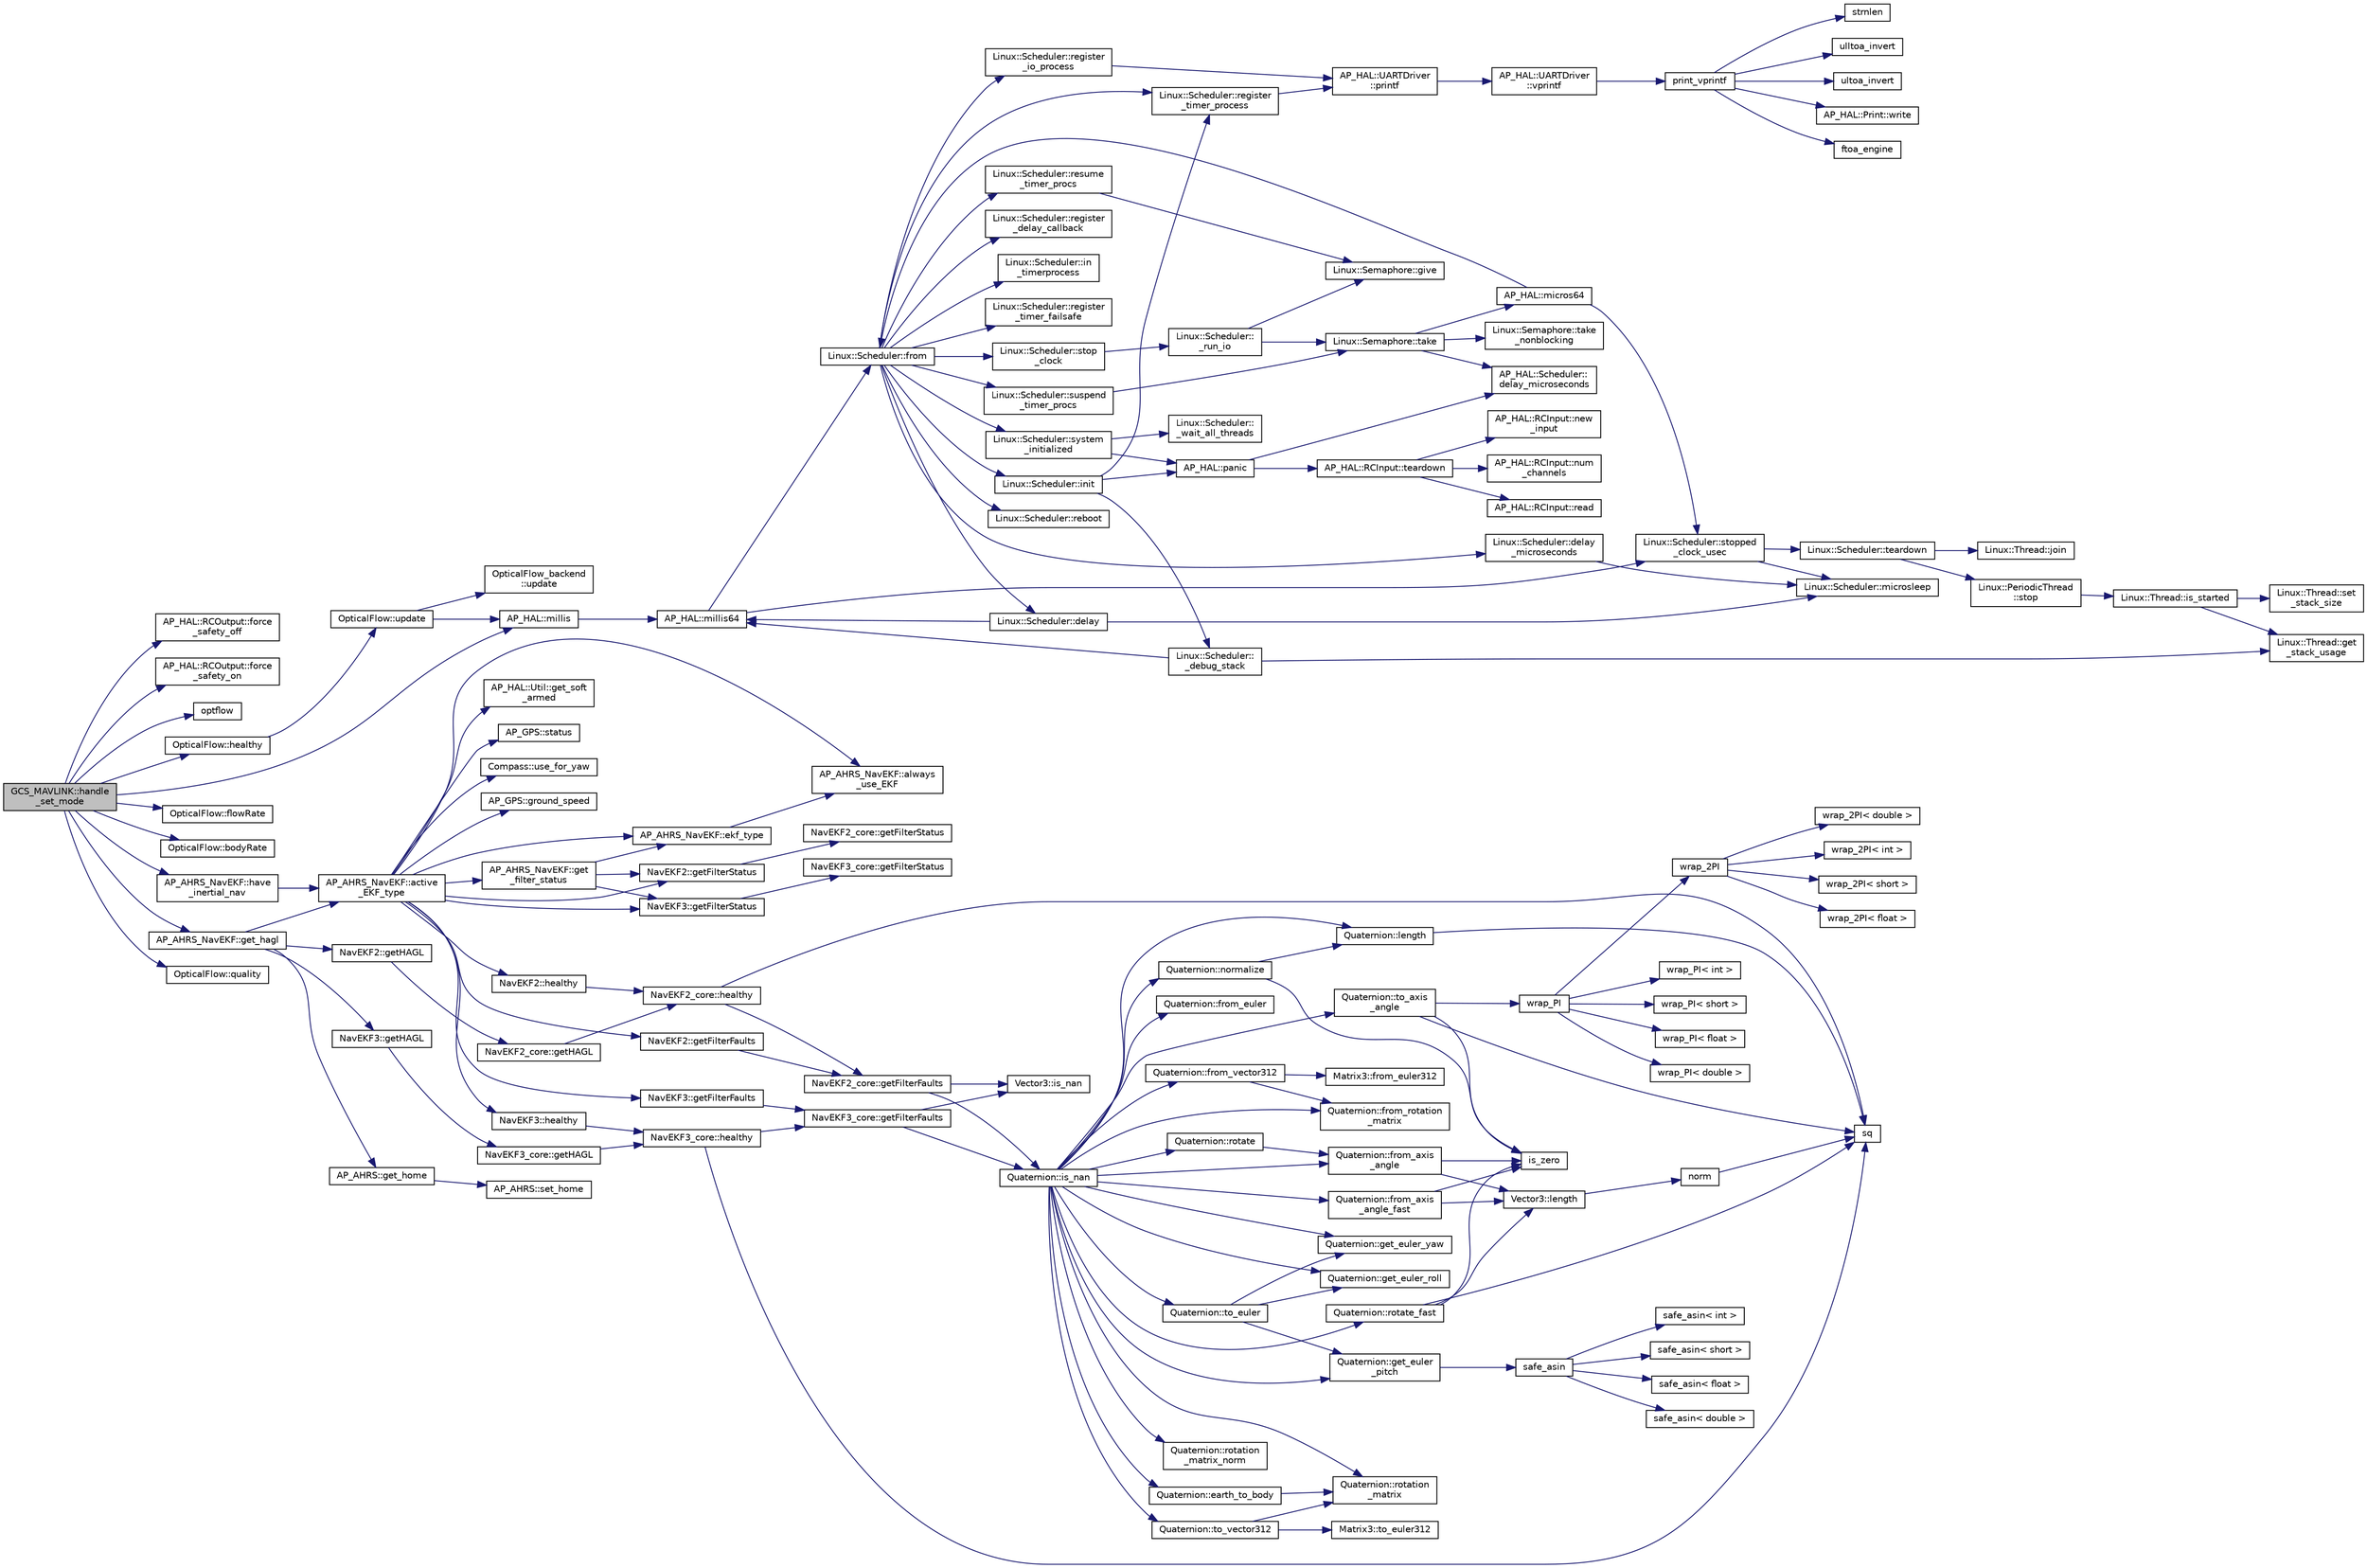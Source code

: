 digraph "GCS_MAVLINK::handle_set_mode"
{
 // INTERACTIVE_SVG=YES
  edge [fontname="Helvetica",fontsize="10",labelfontname="Helvetica",labelfontsize="10"];
  node [fontname="Helvetica",fontsize="10",shape=record];
  rankdir="LR";
  Node1 [label="GCS_MAVLINK::handle\l_set_mode",height=0.2,width=0.4,color="black", fillcolor="grey75", style="filled", fontcolor="black"];
  Node1 -> Node2 [color="midnightblue",fontsize="10",style="solid",fontname="Helvetica"];
  Node2 [label="AP_HAL::RCOutput::force\l_safety_off",height=0.2,width=0.4,color="black", fillcolor="white", style="filled",URL="$classAP__HAL_1_1RCOutput.html#afb075a7e5438b6f0bae228e0b6be0cc2"];
  Node1 -> Node3 [color="midnightblue",fontsize="10",style="solid",fontname="Helvetica"];
  Node3 [label="AP_HAL::RCOutput::force\l_safety_on",height=0.2,width=0.4,color="black", fillcolor="white", style="filled",URL="$classAP__HAL_1_1RCOutput.html#a6852e3aa22747f045dc71972e97d7de6"];
  Node1 -> Node4 [color="midnightblue",fontsize="10",style="solid",fontname="Helvetica"];
  Node4 [label="optflow",height=0.2,width=0.4,color="black", fillcolor="white", style="filled",URL="$AP__OpticalFlow__test_8cpp.html#a745345d211549790b6591a9c54a82ef9"];
  Node1 -> Node5 [color="midnightblue",fontsize="10",style="solid",fontname="Helvetica"];
  Node5 [label="OpticalFlow::healthy",height=0.2,width=0.4,color="black", fillcolor="white", style="filled",URL="$classOpticalFlow.html#a861526f0d0be7ef40918b3c7ba878585"];
  Node5 -> Node6 [color="midnightblue",fontsize="10",style="solid",fontname="Helvetica"];
  Node6 [label="OpticalFlow::update",height=0.2,width=0.4,color="black", fillcolor="white", style="filled",URL="$classOpticalFlow.html#ac258809639b5a3475f5c20e552f04d18"];
  Node6 -> Node7 [color="midnightblue",fontsize="10",style="solid",fontname="Helvetica"];
  Node7 [label="OpticalFlow_backend\l::update",height=0.2,width=0.4,color="black", fillcolor="white", style="filled",URL="$classOpticalFlow__backend.html#ac3ef09d09e6ca8ed33c7b2599e282479"];
  Node6 -> Node8 [color="midnightblue",fontsize="10",style="solid",fontname="Helvetica"];
  Node8 [label="AP_HAL::millis",height=0.2,width=0.4,color="black", fillcolor="white", style="filled",URL="$namespaceAP__HAL.html#a77dffbb18891996280308e21316ec186"];
  Node8 -> Node9 [color="midnightblue",fontsize="10",style="solid",fontname="Helvetica"];
  Node9 [label="AP_HAL::millis64",height=0.2,width=0.4,color="black", fillcolor="white", style="filled",URL="$namespaceAP__HAL.html#a59336c5fceaf28a76d1df1581a87a25d"];
  Node9 -> Node10 [color="midnightblue",fontsize="10",style="solid",fontname="Helvetica"];
  Node10 [label="Linux::Scheduler::from",height=0.2,width=0.4,color="black", fillcolor="white", style="filled",URL="$classLinux_1_1Scheduler.html#a53ecaae0fdc72f85bd57c4b0cff93653"];
  Node10 -> Node11 [color="midnightblue",fontsize="10",style="solid",fontname="Helvetica"];
  Node11 [label="Linux::Scheduler::init",height=0.2,width=0.4,color="black", fillcolor="white", style="filled",URL="$classLinux_1_1Scheduler.html#a3d77c332e051c28c83fb07757e7100bd"];
  Node11 -> Node12 [color="midnightblue",fontsize="10",style="solid",fontname="Helvetica"];
  Node12 [label="AP_HAL::panic",height=0.2,width=0.4,color="black", fillcolor="white", style="filled",URL="$namespaceAP__HAL.html#a71832f03d849a0c088f04fc98d3c8143"];
  Node12 -> Node13 [color="midnightblue",fontsize="10",style="solid",fontname="Helvetica"];
  Node13 [label="AP_HAL::RCInput::teardown",height=0.2,width=0.4,color="black", fillcolor="white", style="filled",URL="$classAP__HAL_1_1RCInput.html#a2bea13d38f2b9ae8bf5193a3a69f0a31"];
  Node13 -> Node14 [color="midnightblue",fontsize="10",style="solid",fontname="Helvetica"];
  Node14 [label="AP_HAL::RCInput::new\l_input",height=0.2,width=0.4,color="black", fillcolor="white", style="filled",URL="$classAP__HAL_1_1RCInput.html#aee1fade33080edef83dd7db0fad0f7da"];
  Node13 -> Node15 [color="midnightblue",fontsize="10",style="solid",fontname="Helvetica"];
  Node15 [label="AP_HAL::RCInput::num\l_channels",height=0.2,width=0.4,color="black", fillcolor="white", style="filled",URL="$classAP__HAL_1_1RCInput.html#ae55f959c6115c1f41783af3a2b6c4fcd"];
  Node13 -> Node16 [color="midnightblue",fontsize="10",style="solid",fontname="Helvetica"];
  Node16 [label="AP_HAL::RCInput::read",height=0.2,width=0.4,color="black", fillcolor="white", style="filled",URL="$classAP__HAL_1_1RCInput.html#a078fd7e6d2e6a899009ec674a8e03498"];
  Node12 -> Node17 [color="midnightblue",fontsize="10",style="solid",fontname="Helvetica"];
  Node17 [label="AP_HAL::Scheduler::\ldelay_microseconds",height=0.2,width=0.4,color="black", fillcolor="white", style="filled",URL="$classAP__HAL_1_1Scheduler.html#a78c4f1b1f192ac1c99544b6cc8f099b0"];
  Node11 -> Node18 [color="midnightblue",fontsize="10",style="solid",fontname="Helvetica"];
  Node18 [label="Linux::Scheduler::register\l_timer_process",height=0.2,width=0.4,color="black", fillcolor="white", style="filled",URL="$classLinux_1_1Scheduler.html#a02a34a123dfebaf360f7010745e1e646"];
  Node18 -> Node19 [color="midnightblue",fontsize="10",style="solid",fontname="Helvetica"];
  Node19 [label="AP_HAL::UARTDriver\l::printf",height=0.2,width=0.4,color="black", fillcolor="white", style="filled",URL="$classAP__HAL_1_1UARTDriver.html#a6ceedc792594e59fc7d80b39a435f027"];
  Node19 -> Node20 [color="midnightblue",fontsize="10",style="solid",fontname="Helvetica"];
  Node20 [label="AP_HAL::UARTDriver\l::vprintf",height=0.2,width=0.4,color="black", fillcolor="white", style="filled",URL="$classAP__HAL_1_1UARTDriver.html#aa8abfb6d6641299472c29ac1edde559f"];
  Node20 -> Node21 [color="midnightblue",fontsize="10",style="solid",fontname="Helvetica"];
  Node21 [label="print_vprintf",height=0.2,width=0.4,color="black", fillcolor="white", style="filled",URL="$print__vprintf_8cpp.html#a1534eaeab54696df96975b56d9f49212"];
  Node21 -> Node22 [color="midnightblue",fontsize="10",style="solid",fontname="Helvetica"];
  Node22 [label="AP_HAL::Print::write",height=0.2,width=0.4,color="black", fillcolor="white", style="filled",URL="$classAP__HAL_1_1Print.html#acc65391952a43334f8f5c9bef341f501"];
  Node21 -> Node23 [color="midnightblue",fontsize="10",style="solid",fontname="Helvetica"];
  Node23 [label="ftoa_engine",height=0.2,width=0.4,color="black", fillcolor="white", style="filled",URL="$ftoa__engine_8cpp.html#a1c28234da8f20b43c85890d4bb452947"];
  Node21 -> Node24 [color="midnightblue",fontsize="10",style="solid",fontname="Helvetica"];
  Node24 [label="strnlen",height=0.2,width=0.4,color="black", fillcolor="white", style="filled",URL="$replace_8cpp.html#a880bcc7b85a09e6254691bebd5344b51"];
  Node21 -> Node25 [color="midnightblue",fontsize="10",style="solid",fontname="Helvetica"];
  Node25 [label="ulltoa_invert",height=0.2,width=0.4,color="black", fillcolor="white", style="filled",URL="$utoa__invert_8cpp.html#a34926f552460b47c414ec4d83b32815c"];
  Node21 -> Node26 [color="midnightblue",fontsize="10",style="solid",fontname="Helvetica"];
  Node26 [label="ultoa_invert",height=0.2,width=0.4,color="black", fillcolor="white", style="filled",URL="$utoa__invert_8cpp.html#a5d99bba8e697c1e11da489d88fca8559"];
  Node11 -> Node27 [color="midnightblue",fontsize="10",style="solid",fontname="Helvetica"];
  Node27 [label="Linux::Scheduler::\l_debug_stack",height=0.2,width=0.4,color="black", fillcolor="white", style="filled",URL="$classLinux_1_1Scheduler.html#a163eb7b285c95b1b1d036fc61d723910"];
  Node27 -> Node9 [color="midnightblue",fontsize="10",style="solid",fontname="Helvetica"];
  Node27 -> Node28 [color="midnightblue",fontsize="10",style="solid",fontname="Helvetica"];
  Node28 [label="Linux::Thread::get\l_stack_usage",height=0.2,width=0.4,color="black", fillcolor="white", style="filled",URL="$classLinux_1_1Thread.html#a6884970a0811ae21953c57fb98aa6e96"];
  Node10 -> Node29 [color="midnightblue",fontsize="10",style="solid",fontname="Helvetica"];
  Node29 [label="Linux::Scheduler::delay",height=0.2,width=0.4,color="black", fillcolor="white", style="filled",URL="$classLinux_1_1Scheduler.html#a14f3239ecbb9889823b20dc9de655c2f"];
  Node29 -> Node9 [color="midnightblue",fontsize="10",style="solid",fontname="Helvetica"];
  Node29 -> Node30 [color="midnightblue",fontsize="10",style="solid",fontname="Helvetica"];
  Node30 [label="Linux::Scheduler::microsleep",height=0.2,width=0.4,color="black", fillcolor="white", style="filled",URL="$classLinux_1_1Scheduler.html#a647872aff158b510c56862f51f951538"];
  Node10 -> Node31 [color="midnightblue",fontsize="10",style="solid",fontname="Helvetica"];
  Node31 [label="Linux::Scheduler::delay\l_microseconds",height=0.2,width=0.4,color="black", fillcolor="white", style="filled",URL="$classLinux_1_1Scheduler.html#a4cffd5bcba0175bf49c7aa75ff3bf09a"];
  Node31 -> Node30 [color="midnightblue",fontsize="10",style="solid",fontname="Helvetica"];
  Node10 -> Node32 [color="midnightblue",fontsize="10",style="solid",fontname="Helvetica"];
  Node32 [label="Linux::Scheduler::register\l_delay_callback",height=0.2,width=0.4,color="black", fillcolor="white", style="filled",URL="$classLinux_1_1Scheduler.html#a5cb50b637d5fd3e5f9220bc23db0fb3f"];
  Node10 -> Node18 [color="midnightblue",fontsize="10",style="solid",fontname="Helvetica"];
  Node10 -> Node33 [color="midnightblue",fontsize="10",style="solid",fontname="Helvetica"];
  Node33 [label="Linux::Scheduler::register\l_io_process",height=0.2,width=0.4,color="black", fillcolor="white", style="filled",URL="$classLinux_1_1Scheduler.html#aa2be97cb8686d72cc322fb38f69a940c"];
  Node33 -> Node19 [color="midnightblue",fontsize="10",style="solid",fontname="Helvetica"];
  Node10 -> Node34 [color="midnightblue",fontsize="10",style="solid",fontname="Helvetica"];
  Node34 [label="Linux::Scheduler::suspend\l_timer_procs",height=0.2,width=0.4,color="black", fillcolor="white", style="filled",URL="$classLinux_1_1Scheduler.html#abba967d02c28cb0b16a7cebbff9bc6d6"];
  Node34 -> Node35 [color="midnightblue",fontsize="10",style="solid",fontname="Helvetica"];
  Node35 [label="Linux::Semaphore::take",height=0.2,width=0.4,color="black", fillcolor="white", style="filled",URL="$classLinux_1_1Semaphore.html#afc4c8706abb7e68aa4001ea372dc614e"];
  Node35 -> Node36 [color="midnightblue",fontsize="10",style="solid",fontname="Helvetica"];
  Node36 [label="Linux::Semaphore::take\l_nonblocking",height=0.2,width=0.4,color="black", fillcolor="white", style="filled",URL="$classLinux_1_1Semaphore.html#a561b4f40f3a76335f1a686c2aed526f9"];
  Node35 -> Node37 [color="midnightblue",fontsize="10",style="solid",fontname="Helvetica"];
  Node37 [label="AP_HAL::micros64",height=0.2,width=0.4,color="black", fillcolor="white", style="filled",URL="$namespaceAP__HAL.html#a7aa0ce7625c9680e30ff4a99940907a5"];
  Node37 -> Node10 [color="midnightblue",fontsize="10",style="solid",fontname="Helvetica"];
  Node37 -> Node38 [color="midnightblue",fontsize="10",style="solid",fontname="Helvetica"];
  Node38 [label="Linux::Scheduler::stopped\l_clock_usec",height=0.2,width=0.4,color="black", fillcolor="white", style="filled",URL="$classLinux_1_1Scheduler.html#a682b4c34f330f66db5ab4aa5d96e13f9"];
  Node38 -> Node30 [color="midnightblue",fontsize="10",style="solid",fontname="Helvetica"];
  Node38 -> Node39 [color="midnightblue",fontsize="10",style="solid",fontname="Helvetica"];
  Node39 [label="Linux::Scheduler::teardown",height=0.2,width=0.4,color="black", fillcolor="white", style="filled",URL="$classLinux_1_1Scheduler.html#ab373a83d818679432520ea881044b2a7"];
  Node39 -> Node40 [color="midnightblue",fontsize="10",style="solid",fontname="Helvetica"];
  Node40 [label="Linux::PeriodicThread\l::stop",height=0.2,width=0.4,color="black", fillcolor="white", style="filled",URL="$classLinux_1_1PeriodicThread.html#a136aaf6e713f63b246fc4a2905e6e9a1"];
  Node40 -> Node41 [color="midnightblue",fontsize="10",style="solid",fontname="Helvetica"];
  Node41 [label="Linux::Thread::is_started",height=0.2,width=0.4,color="black", fillcolor="white", style="filled",URL="$classLinux_1_1Thread.html#a240d7b48a9a8eb43638f67295a1819e5"];
  Node41 -> Node28 [color="midnightblue",fontsize="10",style="solid",fontname="Helvetica"];
  Node41 -> Node42 [color="midnightblue",fontsize="10",style="solid",fontname="Helvetica"];
  Node42 [label="Linux::Thread::set\l_stack_size",height=0.2,width=0.4,color="black", fillcolor="white", style="filled",URL="$classLinux_1_1Thread.html#a8d3282b714faaf68eae534e9276419f0"];
  Node39 -> Node43 [color="midnightblue",fontsize="10",style="solid",fontname="Helvetica"];
  Node43 [label="Linux::Thread::join",height=0.2,width=0.4,color="black", fillcolor="white", style="filled",URL="$classLinux_1_1Thread.html#a32b7d184279634922e2f3b23b584fbcd"];
  Node35 -> Node17 [color="midnightblue",fontsize="10",style="solid",fontname="Helvetica"];
  Node10 -> Node44 [color="midnightblue",fontsize="10",style="solid",fontname="Helvetica"];
  Node44 [label="Linux::Scheduler::resume\l_timer_procs",height=0.2,width=0.4,color="black", fillcolor="white", style="filled",URL="$classLinux_1_1Scheduler.html#aee4e701b92cb4721c4de1bfcdcded70c"];
  Node44 -> Node45 [color="midnightblue",fontsize="10",style="solid",fontname="Helvetica"];
  Node45 [label="Linux::Semaphore::give",height=0.2,width=0.4,color="black", fillcolor="white", style="filled",URL="$classLinux_1_1Semaphore.html#a216f91636f64b57b59d43ef64af91624"];
  Node10 -> Node46 [color="midnightblue",fontsize="10",style="solid",fontname="Helvetica"];
  Node46 [label="Linux::Scheduler::in\l_timerprocess",height=0.2,width=0.4,color="black", fillcolor="white", style="filled",URL="$classLinux_1_1Scheduler.html#af23753e7c6bfa97553db215a64235455"];
  Node10 -> Node47 [color="midnightblue",fontsize="10",style="solid",fontname="Helvetica"];
  Node47 [label="Linux::Scheduler::register\l_timer_failsafe",height=0.2,width=0.4,color="black", fillcolor="white", style="filled",URL="$classLinux_1_1Scheduler.html#ac193459e3575c7a0588fdc72250c2044"];
  Node10 -> Node48 [color="midnightblue",fontsize="10",style="solid",fontname="Helvetica"];
  Node48 [label="Linux::Scheduler::system\l_initialized",height=0.2,width=0.4,color="black", fillcolor="white", style="filled",URL="$classLinux_1_1Scheduler.html#ad6070a7ee637adf5101b1e6b6efbf8f6"];
  Node48 -> Node12 [color="midnightblue",fontsize="10",style="solid",fontname="Helvetica"];
  Node48 -> Node49 [color="midnightblue",fontsize="10",style="solid",fontname="Helvetica"];
  Node49 [label="Linux::Scheduler::\l_wait_all_threads",height=0.2,width=0.4,color="black", fillcolor="white", style="filled",URL="$classLinux_1_1Scheduler.html#ac52c8da3f1f4fd79c50bd64379daf399"];
  Node10 -> Node50 [color="midnightblue",fontsize="10",style="solid",fontname="Helvetica"];
  Node50 [label="Linux::Scheduler::reboot",height=0.2,width=0.4,color="black", fillcolor="white", style="filled",URL="$classLinux_1_1Scheduler.html#ae72cfa66c849ffd882ef518c35c71e69"];
  Node10 -> Node51 [color="midnightblue",fontsize="10",style="solid",fontname="Helvetica"];
  Node51 [label="Linux::Scheduler::stop\l_clock",height=0.2,width=0.4,color="black", fillcolor="white", style="filled",URL="$classLinux_1_1Scheduler.html#a392aebafcdfe9a812e4db4b7a9dcce9c"];
  Node51 -> Node52 [color="midnightblue",fontsize="10",style="solid",fontname="Helvetica"];
  Node52 [label="Linux::Scheduler::\l_run_io",height=0.2,width=0.4,color="black", fillcolor="white", style="filled",URL="$classLinux_1_1Scheduler.html#a70b024d7d0886bf47b46cc3ee310d638"];
  Node52 -> Node35 [color="midnightblue",fontsize="10",style="solid",fontname="Helvetica"];
  Node52 -> Node45 [color="midnightblue",fontsize="10",style="solid",fontname="Helvetica"];
  Node9 -> Node38 [color="midnightblue",fontsize="10",style="solid",fontname="Helvetica"];
  Node1 -> Node53 [color="midnightblue",fontsize="10",style="solid",fontname="Helvetica"];
  Node53 [label="OpticalFlow::flowRate",height=0.2,width=0.4,color="black", fillcolor="white", style="filled",URL="$classOpticalFlow.html#a4dd087283914aed39380f21aff1edf16"];
  Node1 -> Node54 [color="midnightblue",fontsize="10",style="solid",fontname="Helvetica"];
  Node54 [label="OpticalFlow::bodyRate",height=0.2,width=0.4,color="black", fillcolor="white", style="filled",URL="$classOpticalFlow.html#ad8ac13be7fb6308e9eb0841ba9788382"];
  Node1 -> Node55 [color="midnightblue",fontsize="10",style="solid",fontname="Helvetica"];
  Node55 [label="AP_AHRS_NavEKF::have\l_inertial_nav",height=0.2,width=0.4,color="black", fillcolor="white", style="filled",URL="$classAP__AHRS__NavEKF.html#a7933552ae34a7fd8fdfc1e51a4e2fad6"];
  Node55 -> Node56 [color="midnightblue",fontsize="10",style="solid",fontname="Helvetica"];
  Node56 [label="AP_AHRS_NavEKF::active\l_EKF_type",height=0.2,width=0.4,color="black", fillcolor="white", style="filled",URL="$classAP__AHRS__NavEKF.html#ac849e412241650c1161a3fec6c1fa822"];
  Node56 -> Node57 [color="midnightblue",fontsize="10",style="solid",fontname="Helvetica"];
  Node57 [label="AP_AHRS_NavEKF::ekf_type",height=0.2,width=0.4,color="black", fillcolor="white", style="filled",URL="$classAP__AHRS__NavEKF.html#a2421598bfc909c228709f99347a5fcea"];
  Node57 -> Node58 [color="midnightblue",fontsize="10",style="solid",fontname="Helvetica"];
  Node58 [label="AP_AHRS_NavEKF::always\l_use_EKF",height=0.2,width=0.4,color="black", fillcolor="white", style="filled",URL="$classAP__AHRS__NavEKF.html#a9af775a381a41ff78ac75a06ba7b1a05"];
  Node56 -> Node58 [color="midnightblue",fontsize="10",style="solid",fontname="Helvetica"];
  Node56 -> Node59 [color="midnightblue",fontsize="10",style="solid",fontname="Helvetica"];
  Node59 [label="NavEKF2::getFilterFaults",height=0.2,width=0.4,color="black", fillcolor="white", style="filled",URL="$classNavEKF2.html#a5487438f423c678c7c380afec90bd110"];
  Node59 -> Node60 [color="midnightblue",fontsize="10",style="solid",fontname="Helvetica"];
  Node60 [label="NavEKF2_core::getFilterFaults",height=0.2,width=0.4,color="black", fillcolor="white", style="filled",URL="$classNavEKF2__core.html#a279e8116bbf537d4c1bb9e82370898a1"];
  Node60 -> Node61 [color="midnightblue",fontsize="10",style="solid",fontname="Helvetica"];
  Node61 [label="Quaternion::is_nan",height=0.2,width=0.4,color="black", fillcolor="white", style="filled",URL="$classQuaternion.html#aa3036ce97bb5a7394a2d65edecd8f1ab"];
  Node61 -> Node62 [color="midnightblue",fontsize="10",style="solid",fontname="Helvetica"];
  Node62 [label="Quaternion::rotation\l_matrix",height=0.2,width=0.4,color="black", fillcolor="white", style="filled",URL="$classQuaternion.html#afb7132c9c69a984a40be950a17effeaa"];
  Node61 -> Node63 [color="midnightblue",fontsize="10",style="solid",fontname="Helvetica"];
  Node63 [label="Quaternion::rotation\l_matrix_norm",height=0.2,width=0.4,color="black", fillcolor="white", style="filled",URL="$classQuaternion.html#a6eb039e1550ddd16c5a7c8ebb3554683"];
  Node61 -> Node64 [color="midnightblue",fontsize="10",style="solid",fontname="Helvetica"];
  Node64 [label="Quaternion::from_rotation\l_matrix",height=0.2,width=0.4,color="black", fillcolor="white", style="filled",URL="$classQuaternion.html#a5ee01ee833114be6181887d0dcfb33b1"];
  Node61 -> Node65 [color="midnightblue",fontsize="10",style="solid",fontname="Helvetica"];
  Node65 [label="Quaternion::earth_to_body",height=0.2,width=0.4,color="black", fillcolor="white", style="filled",URL="$classQuaternion.html#a20c1310cb43b19ab1fdcbde038d1e508"];
  Node65 -> Node62 [color="midnightblue",fontsize="10",style="solid",fontname="Helvetica"];
  Node61 -> Node66 [color="midnightblue",fontsize="10",style="solid",fontname="Helvetica"];
  Node66 [label="Quaternion::from_euler",height=0.2,width=0.4,color="black", fillcolor="white", style="filled",URL="$classQuaternion.html#aff2d2d3d1c5937523df8357deae4eeab"];
  Node61 -> Node67 [color="midnightblue",fontsize="10",style="solid",fontname="Helvetica"];
  Node67 [label="Quaternion::from_vector312",height=0.2,width=0.4,color="black", fillcolor="white", style="filled",URL="$classQuaternion.html#aeef32cfe233988d2b1b2f09e33263875"];
  Node67 -> Node68 [color="midnightblue",fontsize="10",style="solid",fontname="Helvetica"];
  Node68 [label="Matrix3::from_euler312",height=0.2,width=0.4,color="black", fillcolor="white", style="filled",URL="$classMatrix3.html#ac40446799dccb00a1a0098decf876d7b"];
  Node67 -> Node64 [color="midnightblue",fontsize="10",style="solid",fontname="Helvetica"];
  Node61 -> Node69 [color="midnightblue",fontsize="10",style="solid",fontname="Helvetica"];
  Node69 [label="Quaternion::to_axis\l_angle",height=0.2,width=0.4,color="black", fillcolor="white", style="filled",URL="$classQuaternion.html#aa4262462e1c1217fd3bd97b6421dd318"];
  Node69 -> Node70 [color="midnightblue",fontsize="10",style="solid",fontname="Helvetica"];
  Node70 [label="sq",height=0.2,width=0.4,color="black", fillcolor="white", style="filled",URL="$AP__Math_8h.html#a0375e3d67fd3911cacee5c3e1408c0f2"];
  Node69 -> Node71 [color="midnightblue",fontsize="10",style="solid",fontname="Helvetica"];
  Node71 [label="is_zero",height=0.2,width=0.4,color="black", fillcolor="white", style="filled",URL="$AP__Math_8h.html#a2a12cce483e9b870da70d30406d82c60"];
  Node69 -> Node72 [color="midnightblue",fontsize="10",style="solid",fontname="Helvetica"];
  Node72 [label="wrap_PI",height=0.2,width=0.4,color="black", fillcolor="white", style="filled",URL="$AP__Math_8cpp.html#a21d0562d7b23dd9f04bc30a3611cc577"];
  Node72 -> Node73 [color="midnightblue",fontsize="10",style="solid",fontname="Helvetica"];
  Node73 [label="wrap_2PI",height=0.2,width=0.4,color="black", fillcolor="white", style="filled",URL="$AP__Math_8cpp.html#aa66b7eae8d7e99247c6a2b3d2b5c7b8d"];
  Node73 -> Node74 [color="midnightblue",fontsize="10",style="solid",fontname="Helvetica"];
  Node74 [label="wrap_2PI\< int \>",height=0.2,width=0.4,color="black", fillcolor="white", style="filled",URL="$AP__Math_8cpp.html#a50a4ded454375642e1944882b01a1ae5"];
  Node73 -> Node75 [color="midnightblue",fontsize="10",style="solid",fontname="Helvetica"];
  Node75 [label="wrap_2PI\< short \>",height=0.2,width=0.4,color="black", fillcolor="white", style="filled",URL="$AP__Math_8cpp.html#aaf8ce7d4f9e3837bdbd5aac6545b4000"];
  Node73 -> Node76 [color="midnightblue",fontsize="10",style="solid",fontname="Helvetica"];
  Node76 [label="wrap_2PI\< float \>",height=0.2,width=0.4,color="black", fillcolor="white", style="filled",URL="$AP__Math_8cpp.html#a7182302503c136742396e3057b680dc7"];
  Node73 -> Node77 [color="midnightblue",fontsize="10",style="solid",fontname="Helvetica"];
  Node77 [label="wrap_2PI\< double \>",height=0.2,width=0.4,color="black", fillcolor="white", style="filled",URL="$AP__Math_8cpp.html#a0b4be48e39c65e97084146b9f1d22c00"];
  Node72 -> Node78 [color="midnightblue",fontsize="10",style="solid",fontname="Helvetica"];
  Node78 [label="wrap_PI\< int \>",height=0.2,width=0.4,color="black", fillcolor="white", style="filled",URL="$AP__Math_8cpp.html#a044023fcfa899d449f5a219ca7596ca4"];
  Node72 -> Node79 [color="midnightblue",fontsize="10",style="solid",fontname="Helvetica"];
  Node79 [label="wrap_PI\< short \>",height=0.2,width=0.4,color="black", fillcolor="white", style="filled",URL="$AP__Math_8cpp.html#ad0041912c2965b653fa9cf6854e47bc8"];
  Node72 -> Node80 [color="midnightblue",fontsize="10",style="solid",fontname="Helvetica"];
  Node80 [label="wrap_PI\< float \>",height=0.2,width=0.4,color="black", fillcolor="white", style="filled",URL="$AP__Math_8cpp.html#a789e7d40c173a1fab6560d1b61609952"];
  Node72 -> Node81 [color="midnightblue",fontsize="10",style="solid",fontname="Helvetica"];
  Node81 [label="wrap_PI\< double \>",height=0.2,width=0.4,color="black", fillcolor="white", style="filled",URL="$AP__Math_8cpp.html#a66b3a8191d62a34f4d673d5c62d8d1cf"];
  Node61 -> Node82 [color="midnightblue",fontsize="10",style="solid",fontname="Helvetica"];
  Node82 [label="Quaternion::from_axis\l_angle",height=0.2,width=0.4,color="black", fillcolor="white", style="filled",URL="$classQuaternion.html#a6c21fe33378aa16a33cba869ba4af5dc"];
  Node82 -> Node83 [color="midnightblue",fontsize="10",style="solid",fontname="Helvetica"];
  Node83 [label="Vector3::length",height=0.2,width=0.4,color="black", fillcolor="white", style="filled",URL="$classVector3.html#ac1fd5514e368a1e1c2d13f71eda18345"];
  Node83 -> Node84 [color="midnightblue",fontsize="10",style="solid",fontname="Helvetica"];
  Node84 [label="norm",height=0.2,width=0.4,color="black", fillcolor="white", style="filled",URL="$AP__Math_8h.html#adc76d4a5e5c9ae8cb7ab17b55c40d636"];
  Node84 -> Node70 [color="midnightblue",fontsize="10",style="solid",fontname="Helvetica"];
  Node82 -> Node71 [color="midnightblue",fontsize="10",style="solid",fontname="Helvetica"];
  Node61 -> Node85 [color="midnightblue",fontsize="10",style="solid",fontname="Helvetica"];
  Node85 [label="Quaternion::rotate",height=0.2,width=0.4,color="black", fillcolor="white", style="filled",URL="$classQuaternion.html#aad078c52b4d7e9221963199f0dd075df"];
  Node85 -> Node82 [color="midnightblue",fontsize="10",style="solid",fontname="Helvetica"];
  Node61 -> Node86 [color="midnightblue",fontsize="10",style="solid",fontname="Helvetica"];
  Node86 [label="Quaternion::from_axis\l_angle_fast",height=0.2,width=0.4,color="black", fillcolor="white", style="filled",URL="$classQuaternion.html#ade8a1797e25cc72e0b0520e075f9fb44"];
  Node86 -> Node83 [color="midnightblue",fontsize="10",style="solid",fontname="Helvetica"];
  Node86 -> Node71 [color="midnightblue",fontsize="10",style="solid",fontname="Helvetica"];
  Node61 -> Node87 [color="midnightblue",fontsize="10",style="solid",fontname="Helvetica"];
  Node87 [label="Quaternion::rotate_fast",height=0.2,width=0.4,color="black", fillcolor="white", style="filled",URL="$classQuaternion.html#a9ec53ab1613347e4ab60db39fd917e3e"];
  Node87 -> Node83 [color="midnightblue",fontsize="10",style="solid",fontname="Helvetica"];
  Node87 -> Node71 [color="midnightblue",fontsize="10",style="solid",fontname="Helvetica"];
  Node87 -> Node70 [color="midnightblue",fontsize="10",style="solid",fontname="Helvetica"];
  Node61 -> Node88 [color="midnightblue",fontsize="10",style="solid",fontname="Helvetica"];
  Node88 [label="Quaternion::get_euler_roll",height=0.2,width=0.4,color="black", fillcolor="white", style="filled",URL="$classQuaternion.html#a9ae6c42349ddc744022a4a1cf7868eb0"];
  Node61 -> Node89 [color="midnightblue",fontsize="10",style="solid",fontname="Helvetica"];
  Node89 [label="Quaternion::get_euler\l_pitch",height=0.2,width=0.4,color="black", fillcolor="white", style="filled",URL="$classQuaternion.html#a0bfe50c332309932cd833b83f6524e5f"];
  Node89 -> Node90 [color="midnightblue",fontsize="10",style="solid",fontname="Helvetica"];
  Node90 [label="safe_asin",height=0.2,width=0.4,color="black", fillcolor="white", style="filled",URL="$AP__Math_8cpp.html#a3370ada2588e54722319d65e00d8545c"];
  Node90 -> Node91 [color="midnightblue",fontsize="10",style="solid",fontname="Helvetica"];
  Node91 [label="safe_asin\< int \>",height=0.2,width=0.4,color="black", fillcolor="white", style="filled",URL="$AP__Math_8cpp.html#acde8e5813f30717986b84509948bf530"];
  Node90 -> Node92 [color="midnightblue",fontsize="10",style="solid",fontname="Helvetica"];
  Node92 [label="safe_asin\< short \>",height=0.2,width=0.4,color="black", fillcolor="white", style="filled",URL="$AP__Math_8cpp.html#a6baeda4985886aba9f6d5d5008ac2b10"];
  Node90 -> Node93 [color="midnightblue",fontsize="10",style="solid",fontname="Helvetica"];
  Node93 [label="safe_asin\< float \>",height=0.2,width=0.4,color="black", fillcolor="white", style="filled",URL="$AP__Math_8cpp.html#a48612e903b0ef12fa5653056a6d5b3f7"];
  Node90 -> Node94 [color="midnightblue",fontsize="10",style="solid",fontname="Helvetica"];
  Node94 [label="safe_asin\< double \>",height=0.2,width=0.4,color="black", fillcolor="white", style="filled",URL="$AP__Math_8cpp.html#a9f2aae5b5adb09329c1a64b433d148dd"];
  Node61 -> Node95 [color="midnightblue",fontsize="10",style="solid",fontname="Helvetica"];
  Node95 [label="Quaternion::get_euler_yaw",height=0.2,width=0.4,color="black", fillcolor="white", style="filled",URL="$classQuaternion.html#a35c2a1030832728574363ed8655da625"];
  Node61 -> Node96 [color="midnightblue",fontsize="10",style="solid",fontname="Helvetica"];
  Node96 [label="Quaternion::to_euler",height=0.2,width=0.4,color="black", fillcolor="white", style="filled",URL="$classQuaternion.html#ab3049efa36b211699ca03ea53970f0fd"];
  Node96 -> Node88 [color="midnightblue",fontsize="10",style="solid",fontname="Helvetica"];
  Node96 -> Node89 [color="midnightblue",fontsize="10",style="solid",fontname="Helvetica"];
  Node96 -> Node95 [color="midnightblue",fontsize="10",style="solid",fontname="Helvetica"];
  Node61 -> Node97 [color="midnightblue",fontsize="10",style="solid",fontname="Helvetica"];
  Node97 [label="Quaternion::to_vector312",height=0.2,width=0.4,color="black", fillcolor="white", style="filled",URL="$classQuaternion.html#a00c34e96c45fd01df6d7fa63900ad420"];
  Node97 -> Node62 [color="midnightblue",fontsize="10",style="solid",fontname="Helvetica"];
  Node97 -> Node98 [color="midnightblue",fontsize="10",style="solid",fontname="Helvetica"];
  Node98 [label="Matrix3::to_euler312",height=0.2,width=0.4,color="black", fillcolor="white", style="filled",URL="$classMatrix3.html#abd9cba5416890b2470e3e0f44c314c2a"];
  Node61 -> Node99 [color="midnightblue",fontsize="10",style="solid",fontname="Helvetica"];
  Node99 [label="Quaternion::length",height=0.2,width=0.4,color="black", fillcolor="white", style="filled",URL="$classQuaternion.html#a6f5e82dd828c59392a3133d6d5877f39"];
  Node99 -> Node70 [color="midnightblue",fontsize="10",style="solid",fontname="Helvetica"];
  Node61 -> Node100 [color="midnightblue",fontsize="10",style="solid",fontname="Helvetica"];
  Node100 [label="Quaternion::normalize",height=0.2,width=0.4,color="black", fillcolor="white", style="filled",URL="$classQuaternion.html#a48e6bafb249c895ed25f29dc9170e11e"];
  Node100 -> Node99 [color="midnightblue",fontsize="10",style="solid",fontname="Helvetica"];
  Node100 -> Node71 [color="midnightblue",fontsize="10",style="solid",fontname="Helvetica"];
  Node60 -> Node101 [color="midnightblue",fontsize="10",style="solid",fontname="Helvetica"];
  Node101 [label="Vector3::is_nan",height=0.2,width=0.4,color="black", fillcolor="white", style="filled",URL="$classVector3.html#a076ee3d40e645623b54650cca5ae6df7"];
  Node56 -> Node102 [color="midnightblue",fontsize="10",style="solid",fontname="Helvetica"];
  Node102 [label="NavEKF2::healthy",height=0.2,width=0.4,color="black", fillcolor="white", style="filled",URL="$classNavEKF2.html#a5c1568f765f303138e9caa8441034bb5"];
  Node102 -> Node103 [color="midnightblue",fontsize="10",style="solid",fontname="Helvetica"];
  Node103 [label="NavEKF2_core::healthy",height=0.2,width=0.4,color="black", fillcolor="white", style="filled",URL="$classNavEKF2__core.html#a8d067b6e795bb3781dbed07d35bf21cc"];
  Node103 -> Node60 [color="midnightblue",fontsize="10",style="solid",fontname="Helvetica"];
  Node103 -> Node70 [color="midnightblue",fontsize="10",style="solid",fontname="Helvetica"];
  Node56 -> Node104 [color="midnightblue",fontsize="10",style="solid",fontname="Helvetica"];
  Node104 [label="NavEKF3::getFilterFaults",height=0.2,width=0.4,color="black", fillcolor="white", style="filled",URL="$classNavEKF3.html#ad2466a8eea8f7b300e82f619a92991ec"];
  Node104 -> Node105 [color="midnightblue",fontsize="10",style="solid",fontname="Helvetica"];
  Node105 [label="NavEKF3_core::getFilterFaults",height=0.2,width=0.4,color="black", fillcolor="white", style="filled",URL="$classNavEKF3__core.html#af15e01e75ed73bba80d2a7ea3c657d78"];
  Node105 -> Node61 [color="midnightblue",fontsize="10",style="solid",fontname="Helvetica"];
  Node105 -> Node101 [color="midnightblue",fontsize="10",style="solid",fontname="Helvetica"];
  Node56 -> Node106 [color="midnightblue",fontsize="10",style="solid",fontname="Helvetica"];
  Node106 [label="NavEKF3::healthy",height=0.2,width=0.4,color="black", fillcolor="white", style="filled",URL="$classNavEKF3.html#ae9e97719ab375aefed4ef75d9c79e95c"];
  Node106 -> Node107 [color="midnightblue",fontsize="10",style="solid",fontname="Helvetica"];
  Node107 [label="NavEKF3_core::healthy",height=0.2,width=0.4,color="black", fillcolor="white", style="filled",URL="$classNavEKF3__core.html#a92795bcfec55e7c1e206741b990ddf19"];
  Node107 -> Node105 [color="midnightblue",fontsize="10",style="solid",fontname="Helvetica"];
  Node107 -> Node70 [color="midnightblue",fontsize="10",style="solid",fontname="Helvetica"];
  Node56 -> Node108 [color="midnightblue",fontsize="10",style="solid",fontname="Helvetica"];
  Node108 [label="AP_HAL::Util::get_soft\l_armed",height=0.2,width=0.4,color="black", fillcolor="white", style="filled",URL="$classAP__HAL_1_1Util.html#a973ee89f8eee7af3a4d2a3eb700cbf3c"];
  Node56 -> Node109 [color="midnightblue",fontsize="10",style="solid",fontname="Helvetica"];
  Node109 [label="NavEKF2::getFilterStatus",height=0.2,width=0.4,color="black", fillcolor="white", style="filled",URL="$classNavEKF2.html#a6610c805914973387b9f6d50546ad9f9"];
  Node109 -> Node110 [color="midnightblue",fontsize="10",style="solid",fontname="Helvetica"];
  Node110 [label="NavEKF2_core::getFilterStatus",height=0.2,width=0.4,color="black", fillcolor="white", style="filled",URL="$classNavEKF2__core.html#ad4f2ea16a720f6c68299e37ccfb95b3b"];
  Node56 -> Node111 [color="midnightblue",fontsize="10",style="solid",fontname="Helvetica"];
  Node111 [label="NavEKF3::getFilterStatus",height=0.2,width=0.4,color="black", fillcolor="white", style="filled",URL="$classNavEKF3.html#ac19838ae04bfbd54df0d748aa7938fac"];
  Node111 -> Node112 [color="midnightblue",fontsize="10",style="solid",fontname="Helvetica"];
  Node112 [label="NavEKF3_core::getFilterStatus",height=0.2,width=0.4,color="black", fillcolor="white", style="filled",URL="$classNavEKF3__core.html#a1fe7232615a791a704b22c40eb651f31"];
  Node56 -> Node113 [color="midnightblue",fontsize="10",style="solid",fontname="Helvetica"];
  Node113 [label="AP_AHRS_NavEKF::get\l_filter_status",height=0.2,width=0.4,color="black", fillcolor="white", style="filled",URL="$classAP__AHRS__NavEKF.html#a0d4f9485f699fb106ce321d0cf50b16c"];
  Node113 -> Node57 [color="midnightblue",fontsize="10",style="solid",fontname="Helvetica"];
  Node113 -> Node109 [color="midnightblue",fontsize="10",style="solid",fontname="Helvetica"];
  Node113 -> Node111 [color="midnightblue",fontsize="10",style="solid",fontname="Helvetica"];
  Node56 -> Node114 [color="midnightblue",fontsize="10",style="solid",fontname="Helvetica"];
  Node114 [label="AP_GPS::status",height=0.2,width=0.4,color="black", fillcolor="white", style="filled",URL="$classAP__GPS.html#a9093c8cf1d5a78ccd8677229bb314d37",tooltip="Query GPS status. "];
  Node56 -> Node115 [color="midnightblue",fontsize="10",style="solid",fontname="Helvetica"];
  Node115 [label="Compass::use_for_yaw",height=0.2,width=0.4,color="black", fillcolor="white", style="filled",URL="$classCompass.html#a97437729a583cd900e4dd1d6d84a4a0e",tooltip="return true if the compass should be used for yaw calculations "];
  Node56 -> Node116 [color="midnightblue",fontsize="10",style="solid",fontname="Helvetica"];
  Node116 [label="AP_GPS::ground_speed",height=0.2,width=0.4,color="black", fillcolor="white", style="filled",URL="$classAP__GPS.html#a426041563da447ec6e9cde1926a88fdb"];
  Node1 -> Node117 [color="midnightblue",fontsize="10",style="solid",fontname="Helvetica"];
  Node117 [label="AP_AHRS_NavEKF::get_hagl",height=0.2,width=0.4,color="black", fillcolor="white", style="filled",URL="$classAP__AHRS__NavEKF.html#a8373c6e3ed25185ed2442ee77d9a622c"];
  Node117 -> Node56 [color="midnightblue",fontsize="10",style="solid",fontname="Helvetica"];
  Node117 -> Node118 [color="midnightblue",fontsize="10",style="solid",fontname="Helvetica"];
  Node118 [label="NavEKF2::getHAGL",height=0.2,width=0.4,color="black", fillcolor="white", style="filled",URL="$classNavEKF2.html#a196ee2bf279252f72bb1b70ae7bde957"];
  Node118 -> Node119 [color="midnightblue",fontsize="10",style="solid",fontname="Helvetica"];
  Node119 [label="NavEKF2_core::getHAGL",height=0.2,width=0.4,color="black", fillcolor="white", style="filled",URL="$classNavEKF2__core.html#a59b81254828bb3028a658028198daa87"];
  Node119 -> Node103 [color="midnightblue",fontsize="10",style="solid",fontname="Helvetica"];
  Node117 -> Node120 [color="midnightblue",fontsize="10",style="solid",fontname="Helvetica"];
  Node120 [label="NavEKF3::getHAGL",height=0.2,width=0.4,color="black", fillcolor="white", style="filled",URL="$classNavEKF3.html#ac504380fd6a194525d2697f483fbcf3e"];
  Node120 -> Node121 [color="midnightblue",fontsize="10",style="solid",fontname="Helvetica"];
  Node121 [label="NavEKF3_core::getHAGL",height=0.2,width=0.4,color="black", fillcolor="white", style="filled",URL="$classNavEKF3__core.html#a726d354b536d6087a4941189922f70c0"];
  Node121 -> Node107 [color="midnightblue",fontsize="10",style="solid",fontname="Helvetica"];
  Node117 -> Node122 [color="midnightblue",fontsize="10",style="solid",fontname="Helvetica"];
  Node122 [label="AP_AHRS::get_home",height=0.2,width=0.4,color="black", fillcolor="white", style="filled",URL="$classAP__AHRS.html#aea45b16e6469a3b392b8bf52fb864732"];
  Node122 -> Node123 [color="midnightblue",fontsize="10",style="solid",fontname="Helvetica"];
  Node123 [label="AP_AHRS::set_home",height=0.2,width=0.4,color="black", fillcolor="white", style="filled",URL="$classAP__AHRS.html#a702b6313fff141dced78533a4d258ab0"];
  Node1 -> Node8 [color="midnightblue",fontsize="10",style="solid",fontname="Helvetica"];
  Node1 -> Node124 [color="midnightblue",fontsize="10",style="solid",fontname="Helvetica"];
  Node124 [label="OpticalFlow::quality",height=0.2,width=0.4,color="black", fillcolor="white", style="filled",URL="$classOpticalFlow.html#aaa2fabaf2eba2c42cfada95f4ea54884"];
}
